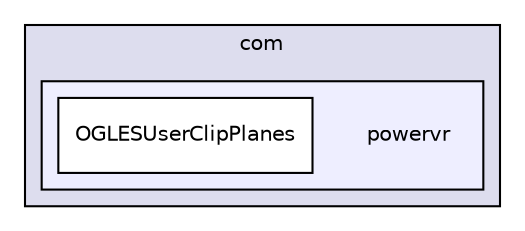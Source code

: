 digraph "PVR/SDK_3.4/Examples/Intermediate/UserClipPlanes/OGLES/Build/Android/src/com/powervr" {
  compound=true
  node [ fontsize="10", fontname="Helvetica"];
  edge [ labelfontsize="10", labelfontname="Helvetica"];
  subgraph clusterdir_ac74cf385740ed254817d7282a020b6a {
    graph [ bgcolor="#ddddee", pencolor="black", label="com" fontname="Helvetica", fontsize="10", URL="dir_ac74cf385740ed254817d7282a020b6a.html"]
  subgraph clusterdir_f00a134c12d7f7e43972315358321726 {
    graph [ bgcolor="#eeeeff", pencolor="black", label="" URL="dir_f00a134c12d7f7e43972315358321726.html"];
    dir_f00a134c12d7f7e43972315358321726 [shape=plaintext label="powervr"];
    dir_ba930ed4cac8e616eaa515ed7100d967 [shape=box label="OGLESUserClipPlanes" color="black" fillcolor="white" style="filled" URL="dir_ba930ed4cac8e616eaa515ed7100d967.html"];
  }
  }
}
